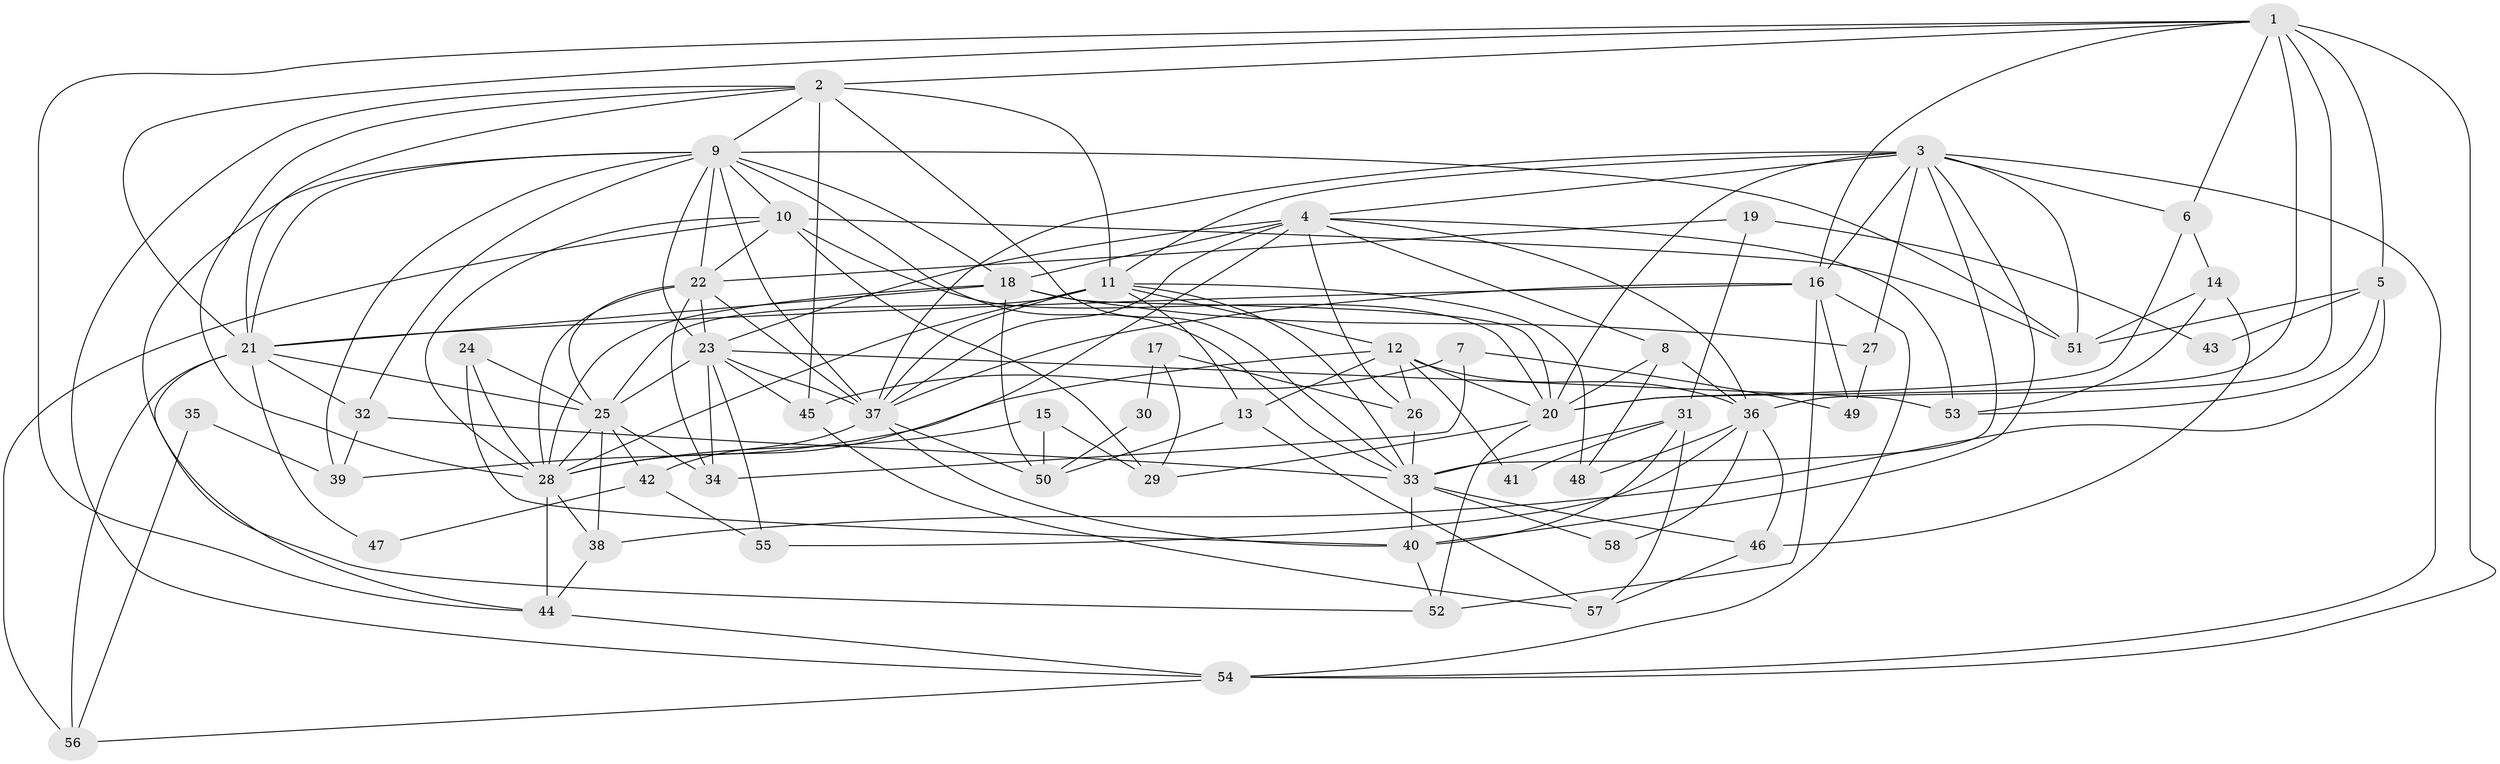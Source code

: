 // original degree distribution, {3: 0.2956521739130435, 4: 0.3739130434782609, 5: 0.13043478260869565, 6: 0.09565217391304348, 7: 0.02608695652173913, 2: 0.06956521739130435, 8: 0.008695652173913044}
// Generated by graph-tools (version 1.1) at 2025/51/03/04/25 22:51:00]
// undirected, 58 vertices, 157 edges
graph export_dot {
  node [color=gray90,style=filled];
  1;
  2;
  3;
  4;
  5;
  6;
  7;
  8;
  9;
  10;
  11;
  12;
  13;
  14;
  15;
  16;
  17;
  18;
  19;
  20;
  21;
  22;
  23;
  24;
  25;
  26;
  27;
  28;
  29;
  30;
  31;
  32;
  33;
  34;
  35;
  36;
  37;
  38;
  39;
  40;
  41;
  42;
  43;
  44;
  45;
  46;
  47;
  48;
  49;
  50;
  51;
  52;
  53;
  54;
  55;
  56;
  57;
  58;
  1 -- 2 [weight=1.0];
  1 -- 5 [weight=1.0];
  1 -- 6 [weight=1.0];
  1 -- 16 [weight=1.0];
  1 -- 20 [weight=2.0];
  1 -- 21 [weight=1.0];
  1 -- 36 [weight=1.0];
  1 -- 44 [weight=1.0];
  1 -- 54 [weight=1.0];
  2 -- 9 [weight=1.0];
  2 -- 11 [weight=1.0];
  2 -- 21 [weight=1.0];
  2 -- 28 [weight=1.0];
  2 -- 33 [weight=1.0];
  2 -- 45 [weight=1.0];
  2 -- 54 [weight=1.0];
  3 -- 4 [weight=2.0];
  3 -- 6 [weight=1.0];
  3 -- 11 [weight=1.0];
  3 -- 16 [weight=1.0];
  3 -- 20 [weight=1.0];
  3 -- 27 [weight=1.0];
  3 -- 33 [weight=1.0];
  3 -- 37 [weight=1.0];
  3 -- 40 [weight=2.0];
  3 -- 51 [weight=1.0];
  3 -- 54 [weight=1.0];
  4 -- 8 [weight=1.0];
  4 -- 18 [weight=1.0];
  4 -- 23 [weight=1.0];
  4 -- 26 [weight=1.0];
  4 -- 28 [weight=2.0];
  4 -- 36 [weight=1.0];
  4 -- 37 [weight=2.0];
  4 -- 53 [weight=1.0];
  5 -- 38 [weight=1.0];
  5 -- 43 [weight=1.0];
  5 -- 51 [weight=1.0];
  5 -- 53 [weight=1.0];
  6 -- 14 [weight=1.0];
  6 -- 20 [weight=1.0];
  7 -- 34 [weight=1.0];
  7 -- 45 [weight=1.0];
  7 -- 49 [weight=1.0];
  8 -- 20 [weight=1.0];
  8 -- 36 [weight=1.0];
  8 -- 48 [weight=1.0];
  9 -- 10 [weight=2.0];
  9 -- 18 [weight=1.0];
  9 -- 21 [weight=1.0];
  9 -- 22 [weight=1.0];
  9 -- 23 [weight=2.0];
  9 -- 32 [weight=1.0];
  9 -- 33 [weight=1.0];
  9 -- 37 [weight=1.0];
  9 -- 39 [weight=1.0];
  9 -- 51 [weight=1.0];
  9 -- 52 [weight=1.0];
  10 -- 20 [weight=1.0];
  10 -- 22 [weight=1.0];
  10 -- 28 [weight=1.0];
  10 -- 29 [weight=1.0];
  10 -- 51 [weight=1.0];
  10 -- 56 [weight=1.0];
  11 -- 12 [weight=1.0];
  11 -- 13 [weight=1.0];
  11 -- 25 [weight=1.0];
  11 -- 28 [weight=1.0];
  11 -- 33 [weight=1.0];
  11 -- 37 [weight=1.0];
  11 -- 48 [weight=1.0];
  12 -- 13 [weight=1.0];
  12 -- 20 [weight=1.0];
  12 -- 26 [weight=1.0];
  12 -- 36 [weight=1.0];
  12 -- 39 [weight=1.0];
  12 -- 41 [weight=1.0];
  13 -- 50 [weight=1.0];
  13 -- 57 [weight=1.0];
  14 -- 46 [weight=1.0];
  14 -- 51 [weight=1.0];
  14 -- 53 [weight=1.0];
  15 -- 28 [weight=1.0];
  15 -- 29 [weight=1.0];
  15 -- 50 [weight=1.0];
  16 -- 21 [weight=1.0];
  16 -- 37 [weight=1.0];
  16 -- 49 [weight=1.0];
  16 -- 52 [weight=1.0];
  16 -- 54 [weight=1.0];
  17 -- 26 [weight=1.0];
  17 -- 29 [weight=1.0];
  17 -- 30 [weight=1.0];
  18 -- 20 [weight=1.0];
  18 -- 21 [weight=1.0];
  18 -- 27 [weight=2.0];
  18 -- 28 [weight=1.0];
  18 -- 50 [weight=1.0];
  19 -- 22 [weight=1.0];
  19 -- 31 [weight=1.0];
  19 -- 43 [weight=1.0];
  20 -- 29 [weight=1.0];
  20 -- 52 [weight=1.0];
  21 -- 25 [weight=1.0];
  21 -- 32 [weight=1.0];
  21 -- 44 [weight=1.0];
  21 -- 47 [weight=1.0];
  21 -- 56 [weight=1.0];
  22 -- 23 [weight=1.0];
  22 -- 25 [weight=1.0];
  22 -- 28 [weight=1.0];
  22 -- 34 [weight=1.0];
  22 -- 37 [weight=1.0];
  23 -- 25 [weight=2.0];
  23 -- 34 [weight=1.0];
  23 -- 37 [weight=1.0];
  23 -- 45 [weight=1.0];
  23 -- 53 [weight=1.0];
  23 -- 55 [weight=1.0];
  24 -- 25 [weight=1.0];
  24 -- 28 [weight=1.0];
  24 -- 40 [weight=1.0];
  25 -- 28 [weight=2.0];
  25 -- 34 [weight=1.0];
  25 -- 38 [weight=1.0];
  25 -- 42 [weight=1.0];
  26 -- 33 [weight=1.0];
  27 -- 49 [weight=1.0];
  28 -- 38 [weight=1.0];
  28 -- 44 [weight=1.0];
  30 -- 50 [weight=1.0];
  31 -- 33 [weight=1.0];
  31 -- 40 [weight=1.0];
  31 -- 41 [weight=1.0];
  31 -- 57 [weight=1.0];
  32 -- 33 [weight=1.0];
  32 -- 39 [weight=1.0];
  33 -- 40 [weight=1.0];
  33 -- 46 [weight=1.0];
  33 -- 58 [weight=1.0];
  35 -- 39 [weight=1.0];
  35 -- 56 [weight=1.0];
  36 -- 46 [weight=1.0];
  36 -- 48 [weight=1.0];
  36 -- 55 [weight=1.0];
  36 -- 58 [weight=2.0];
  37 -- 40 [weight=1.0];
  37 -- 42 [weight=1.0];
  37 -- 50 [weight=1.0];
  38 -- 44 [weight=1.0];
  40 -- 52 [weight=1.0];
  42 -- 47 [weight=1.0];
  42 -- 55 [weight=1.0];
  44 -- 54 [weight=1.0];
  45 -- 57 [weight=1.0];
  46 -- 57 [weight=1.0];
  54 -- 56 [weight=1.0];
}
